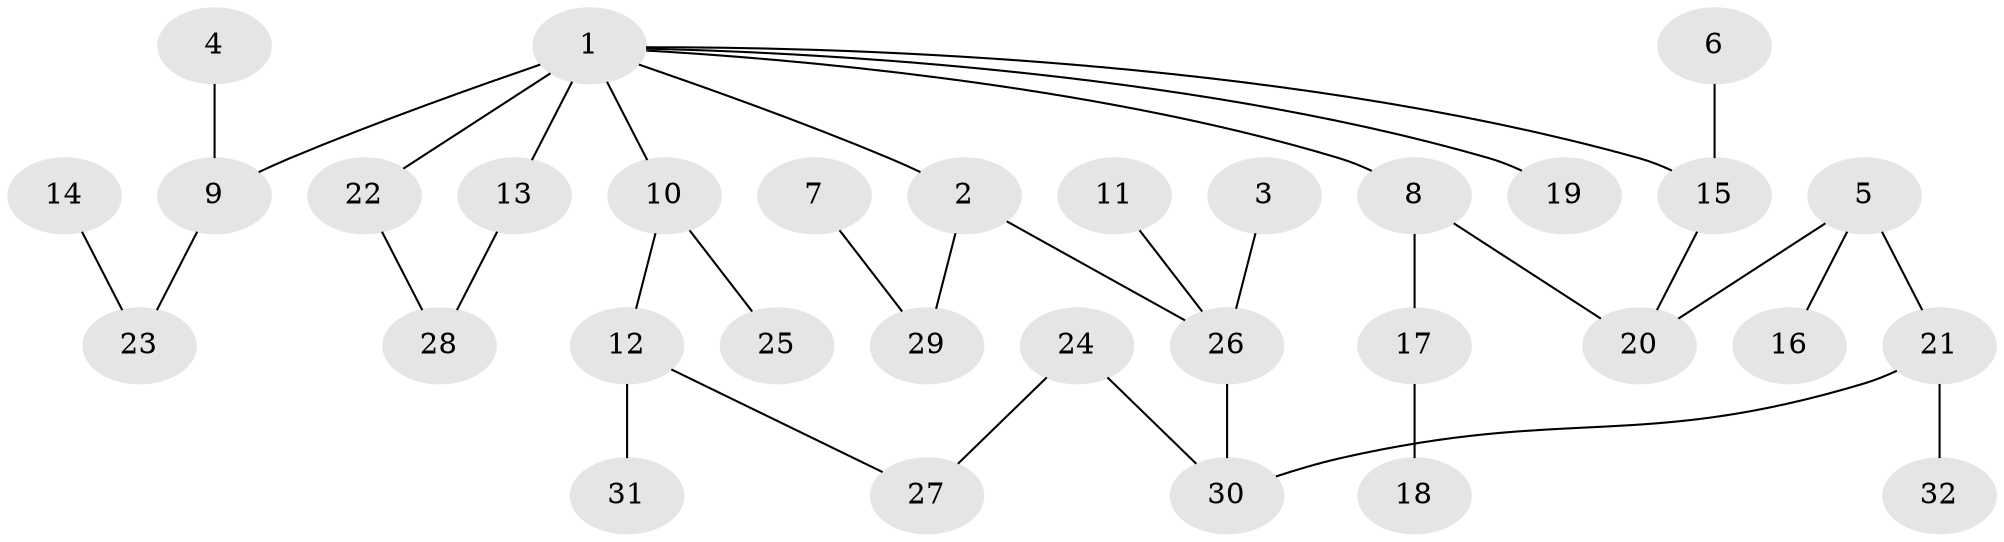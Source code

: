// original degree distribution, {3: 0.2222222222222222, 6: 0.015873015873015872, 2: 0.3333333333333333, 5: 0.06349206349206349, 4: 0.015873015873015872, 1: 0.3492063492063492}
// Generated by graph-tools (version 1.1) at 2025/25/03/09/25 03:25:27]
// undirected, 32 vertices, 35 edges
graph export_dot {
graph [start="1"]
  node [color=gray90,style=filled];
  1;
  2;
  3;
  4;
  5;
  6;
  7;
  8;
  9;
  10;
  11;
  12;
  13;
  14;
  15;
  16;
  17;
  18;
  19;
  20;
  21;
  22;
  23;
  24;
  25;
  26;
  27;
  28;
  29;
  30;
  31;
  32;
  1 -- 2 [weight=1.0];
  1 -- 8 [weight=1.0];
  1 -- 9 [weight=3.0];
  1 -- 10 [weight=1.0];
  1 -- 13 [weight=1.0];
  1 -- 15 [weight=1.0];
  1 -- 19 [weight=1.0];
  1 -- 22 [weight=1.0];
  2 -- 26 [weight=1.0];
  2 -- 29 [weight=1.0];
  3 -- 26 [weight=1.0];
  4 -- 9 [weight=1.0];
  5 -- 16 [weight=1.0];
  5 -- 20 [weight=1.0];
  5 -- 21 [weight=1.0];
  6 -- 15 [weight=1.0];
  7 -- 29 [weight=1.0];
  8 -- 17 [weight=1.0];
  8 -- 20 [weight=1.0];
  9 -- 23 [weight=1.0];
  10 -- 12 [weight=1.0];
  10 -- 25 [weight=1.0];
  11 -- 26 [weight=1.0];
  12 -- 27 [weight=1.0];
  12 -- 31 [weight=1.0];
  13 -- 28 [weight=1.0];
  14 -- 23 [weight=1.0];
  15 -- 20 [weight=1.0];
  17 -- 18 [weight=1.0];
  21 -- 30 [weight=1.0];
  21 -- 32 [weight=1.0];
  22 -- 28 [weight=1.0];
  24 -- 27 [weight=1.0];
  24 -- 30 [weight=1.0];
  26 -- 30 [weight=1.0];
}
